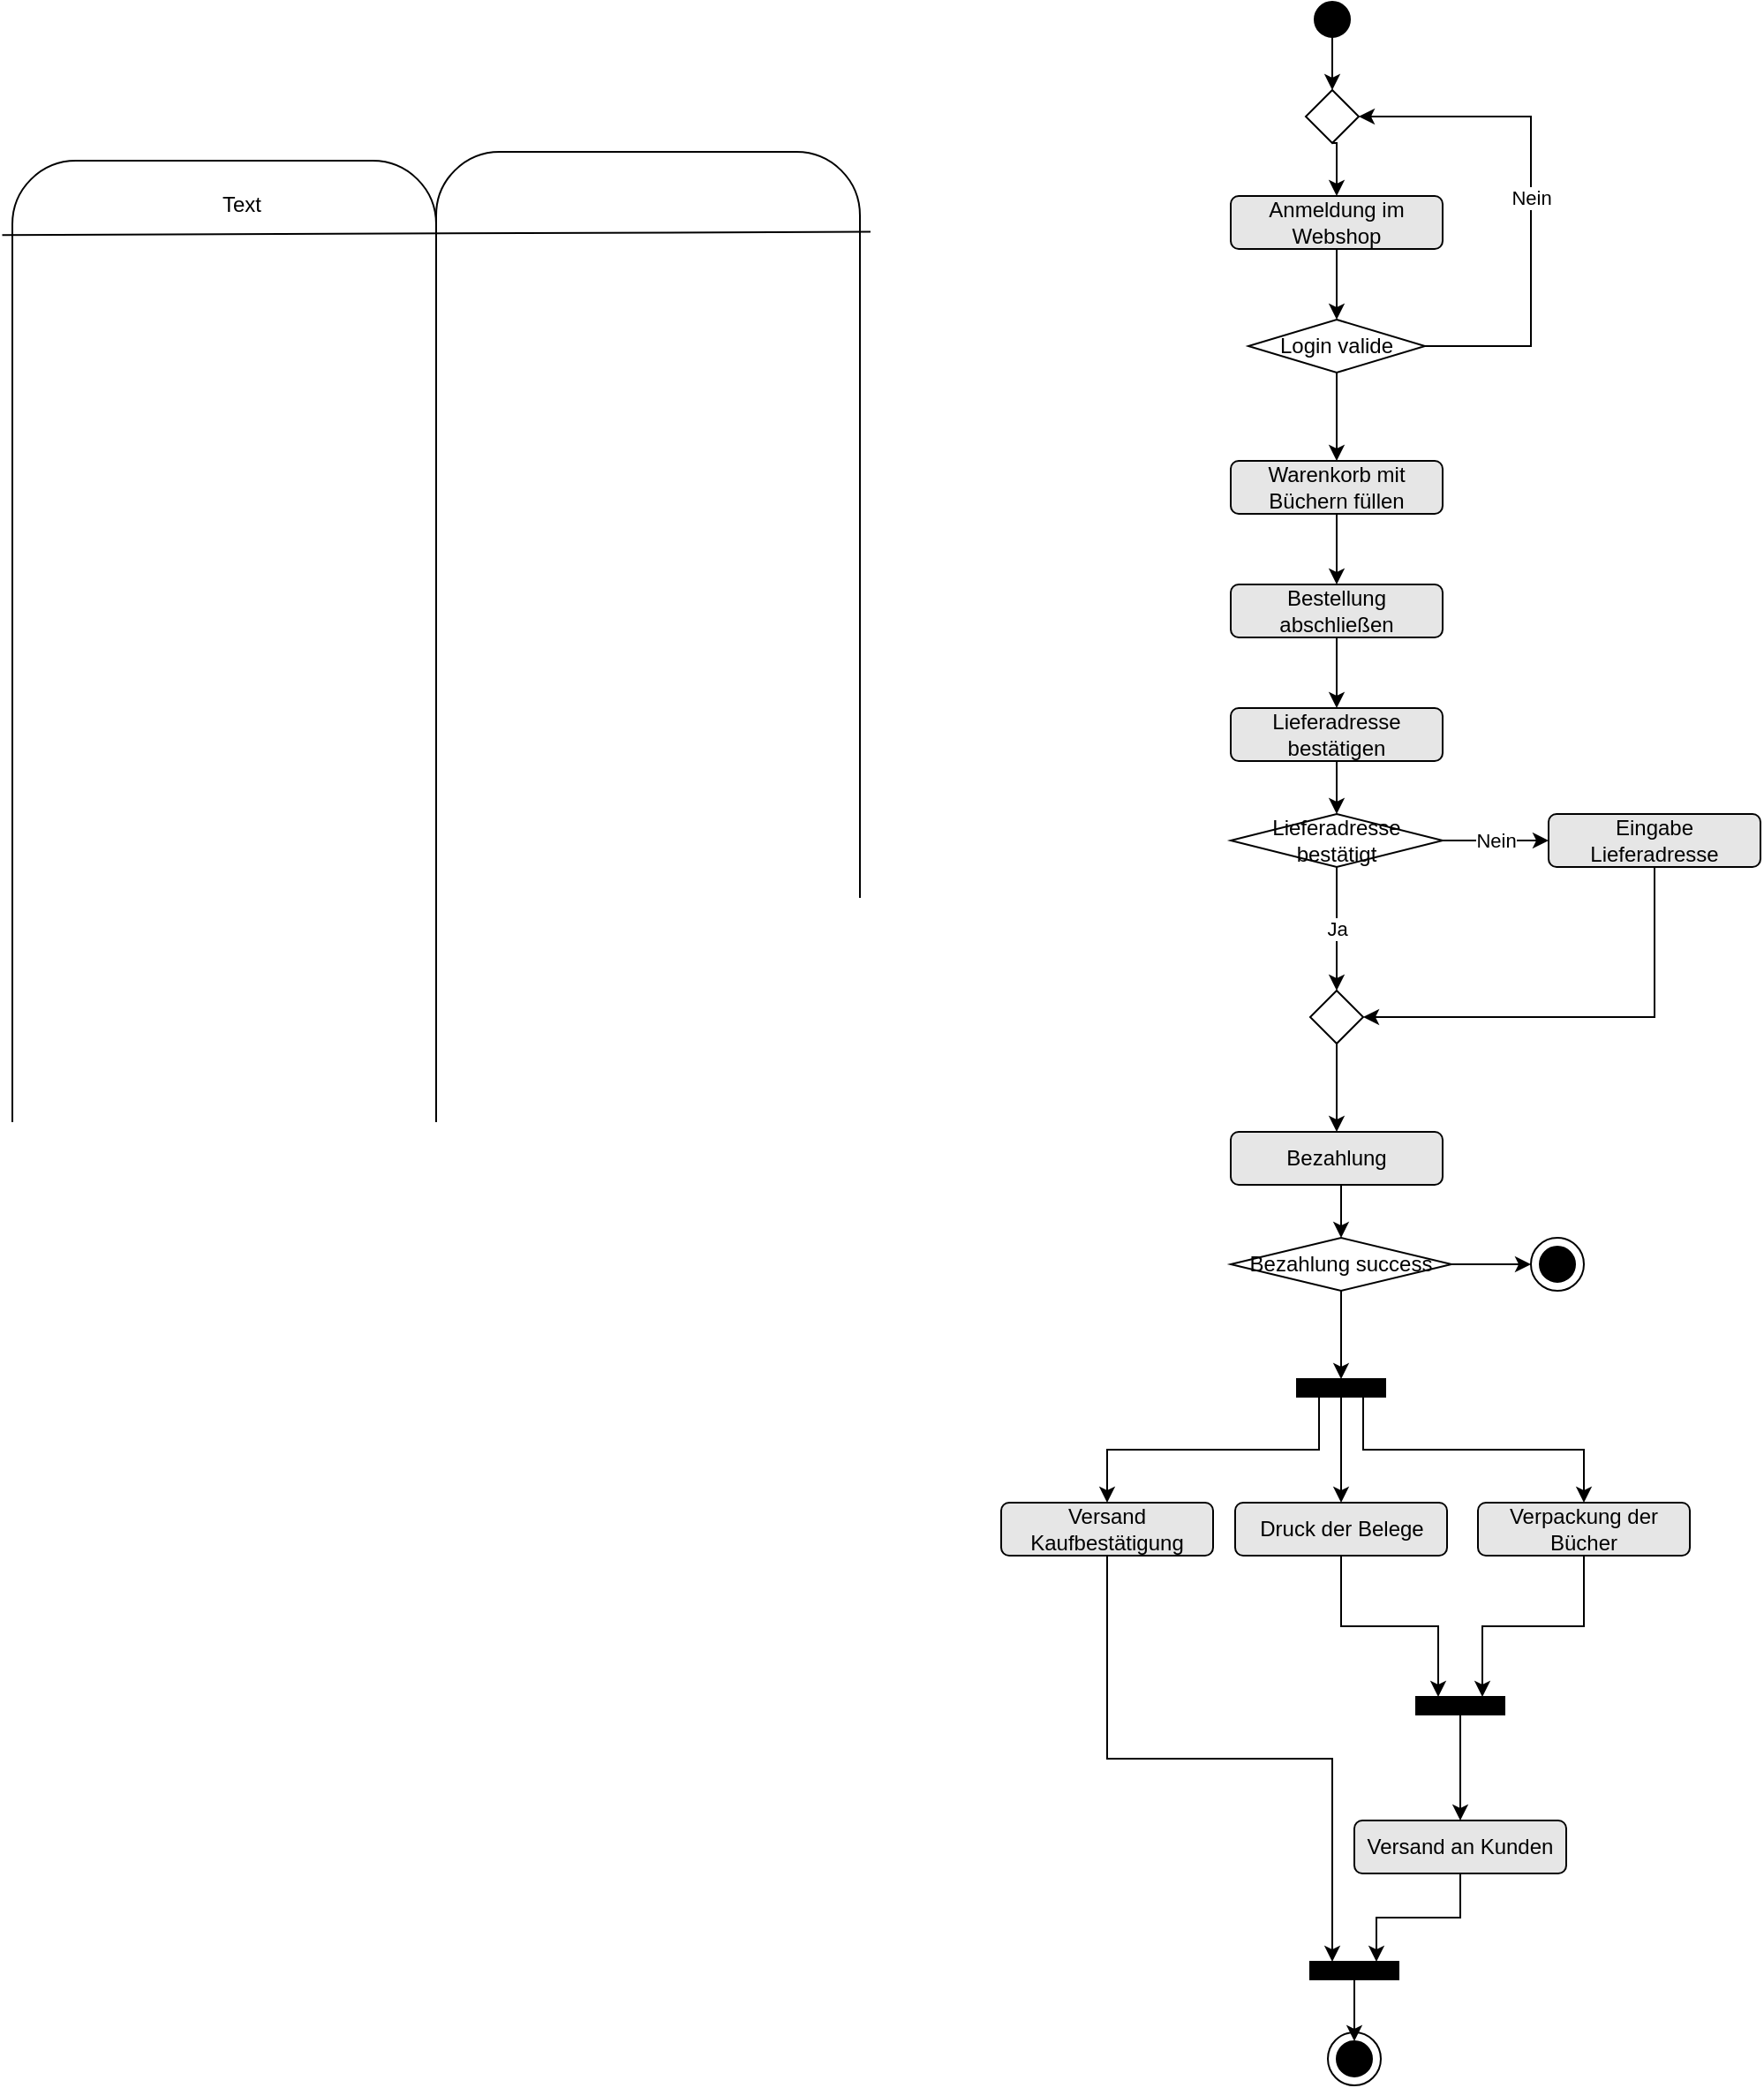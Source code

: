 <mxfile version="15.9.4" type="github">
  <diagram id="DCtgrbO0HgF35mY2hJrW" name="Page-1">
    <mxGraphModel dx="2404" dy="1023" grid="1" gridSize="10" guides="1" tooltips="1" connect="1" arrows="1" fold="1" page="1" pageScale="1" pageWidth="827" pageHeight="1169" math="0" shadow="0">
      <root>
        <mxCell id="0" />
        <mxCell id="1" parent="0" />
        <mxCell id="TEH80q_ylO1Ep914vpkJ-57" style="edgeStyle=orthogonalEdgeStyle;rounded=0;orthogonalLoop=1;jettySize=auto;html=1;exitX=0.5;exitY=1;exitDx=0;exitDy=0;entryX=0.5;entryY=0;entryDx=0;entryDy=0;" edge="1" parent="1" source="TEH80q_ylO1Ep914vpkJ-1" target="TEH80q_ylO1Ep914vpkJ-55">
          <mxGeometry relative="1" as="geometry" />
        </mxCell>
        <mxCell id="TEH80q_ylO1Ep914vpkJ-1" value="" style="ellipse;whiteSpace=wrap;html=1;fillColor=#000000;" vertex="1" parent="1">
          <mxGeometry x="147.5" y="130" width="20" height="20" as="geometry" />
        </mxCell>
        <mxCell id="TEH80q_ylO1Ep914vpkJ-7" style="edgeStyle=orthogonalEdgeStyle;rounded=0;orthogonalLoop=1;jettySize=auto;html=1;exitX=0.5;exitY=1;exitDx=0;exitDy=0;" edge="1" parent="1" source="TEH80q_ylO1Ep914vpkJ-2" target="TEH80q_ylO1Ep914vpkJ-3">
          <mxGeometry relative="1" as="geometry" />
        </mxCell>
        <mxCell id="TEH80q_ylO1Ep914vpkJ-2" value="Anmeldung im Webshop" style="rounded=1;whiteSpace=wrap;html=1;fillColor=#E6E6E6;gradientColor=none;strokeWidth=1;perimeterSpacing=0;glass=0;" vertex="1" parent="1">
          <mxGeometry x="100" y="240" width="120" height="30" as="geometry" />
        </mxCell>
        <mxCell id="TEH80q_ylO1Ep914vpkJ-6" value="Nein" style="edgeStyle=orthogonalEdgeStyle;rounded=0;orthogonalLoop=1;jettySize=auto;html=1;exitX=1;exitY=0.5;exitDx=0;exitDy=0;entryX=1;entryY=0.5;entryDx=0;entryDy=0;" edge="1" parent="1" source="TEH80q_ylO1Ep914vpkJ-3" target="TEH80q_ylO1Ep914vpkJ-55">
          <mxGeometry relative="1" as="geometry">
            <mxPoint x="315.0" y="325" as="targetPoint" />
            <Array as="points">
              <mxPoint x="270" y="325" />
              <mxPoint x="270" y="195" />
            </Array>
          </mxGeometry>
        </mxCell>
        <mxCell id="TEH80q_ylO1Ep914vpkJ-10" style="edgeStyle=orthogonalEdgeStyle;rounded=0;orthogonalLoop=1;jettySize=auto;html=1;exitX=0.5;exitY=1;exitDx=0;exitDy=0;" edge="1" parent="1" source="TEH80q_ylO1Ep914vpkJ-3" target="TEH80q_ylO1Ep914vpkJ-9">
          <mxGeometry relative="1" as="geometry" />
        </mxCell>
        <mxCell id="TEH80q_ylO1Ep914vpkJ-3" value="Login valide" style="rhombus;whiteSpace=wrap;html=1;" vertex="1" parent="1">
          <mxGeometry x="110" y="310" width="100" height="30" as="geometry" />
        </mxCell>
        <mxCell id="TEH80q_ylO1Ep914vpkJ-12" style="edgeStyle=orthogonalEdgeStyle;rounded=0;orthogonalLoop=1;jettySize=auto;html=1;exitX=0.5;exitY=1;exitDx=0;exitDy=0;entryX=0.5;entryY=0;entryDx=0;entryDy=0;" edge="1" parent="1" source="TEH80q_ylO1Ep914vpkJ-9" target="TEH80q_ylO1Ep914vpkJ-11">
          <mxGeometry relative="1" as="geometry" />
        </mxCell>
        <mxCell id="TEH80q_ylO1Ep914vpkJ-9" value="Warenkorb mit Büchern füllen" style="rounded=1;whiteSpace=wrap;html=1;fillColor=#E6E6E6;gradientColor=none;strokeWidth=1;perimeterSpacing=0;glass=0;" vertex="1" parent="1">
          <mxGeometry x="100" y="390" width="120" height="30" as="geometry" />
        </mxCell>
        <mxCell id="TEH80q_ylO1Ep914vpkJ-54" style="edgeStyle=orthogonalEdgeStyle;rounded=0;orthogonalLoop=1;jettySize=auto;html=1;exitX=0.5;exitY=1;exitDx=0;exitDy=0;entryX=0.5;entryY=0;entryDx=0;entryDy=0;" edge="1" parent="1" source="TEH80q_ylO1Ep914vpkJ-11" target="TEH80q_ylO1Ep914vpkJ-13">
          <mxGeometry relative="1" as="geometry" />
        </mxCell>
        <mxCell id="TEH80q_ylO1Ep914vpkJ-11" value="Bestellung abschließen" style="rounded=1;whiteSpace=wrap;html=1;fillColor=#E6E6E6;gradientColor=none;strokeWidth=1;perimeterSpacing=0;glass=0;" vertex="1" parent="1">
          <mxGeometry x="100" y="460" width="120" height="30" as="geometry" />
        </mxCell>
        <mxCell id="TEH80q_ylO1Ep914vpkJ-15" style="edgeStyle=orthogonalEdgeStyle;rounded=0;orthogonalLoop=1;jettySize=auto;html=1;exitX=0.5;exitY=1;exitDx=0;exitDy=0;entryX=0.5;entryY=0;entryDx=0;entryDy=0;" edge="1" parent="1" source="TEH80q_ylO1Ep914vpkJ-13" target="TEH80q_ylO1Ep914vpkJ-14">
          <mxGeometry relative="1" as="geometry" />
        </mxCell>
        <mxCell id="TEH80q_ylO1Ep914vpkJ-13" value="Lieferadresse bestätigen" style="rounded=1;whiteSpace=wrap;html=1;fillColor=#E6E6E6;gradientColor=none;strokeWidth=1;perimeterSpacing=0;glass=0;" vertex="1" parent="1">
          <mxGeometry x="100" y="530" width="120" height="30" as="geometry" />
        </mxCell>
        <mxCell id="TEH80q_ylO1Ep914vpkJ-17" value="Nein" style="edgeStyle=orthogonalEdgeStyle;rounded=0;orthogonalLoop=1;jettySize=auto;html=1;exitX=1;exitY=0.5;exitDx=0;exitDy=0;entryX=0;entryY=0.5;entryDx=0;entryDy=0;" edge="1" parent="1" source="TEH80q_ylO1Ep914vpkJ-14" target="TEH80q_ylO1Ep914vpkJ-16">
          <mxGeometry relative="1" as="geometry" />
        </mxCell>
        <mxCell id="TEH80q_ylO1Ep914vpkJ-19" value="Ja" style="edgeStyle=orthogonalEdgeStyle;rounded=0;orthogonalLoop=1;jettySize=auto;html=1;exitX=0.5;exitY=1;exitDx=0;exitDy=0;entryX=0.5;entryY=0;entryDx=0;entryDy=0;" edge="1" parent="1" source="TEH80q_ylO1Ep914vpkJ-14" target="TEH80q_ylO1Ep914vpkJ-18">
          <mxGeometry relative="1" as="geometry" />
        </mxCell>
        <mxCell id="TEH80q_ylO1Ep914vpkJ-14" value="Lieferadresse bestätigt" style="rhombus;whiteSpace=wrap;html=1;" vertex="1" parent="1">
          <mxGeometry x="100" y="590" width="120" height="30" as="geometry" />
        </mxCell>
        <mxCell id="TEH80q_ylO1Ep914vpkJ-20" style="edgeStyle=orthogonalEdgeStyle;rounded=0;orthogonalLoop=1;jettySize=auto;html=1;exitX=0.5;exitY=1;exitDx=0;exitDy=0;entryX=1;entryY=0.5;entryDx=0;entryDy=0;" edge="1" parent="1" source="TEH80q_ylO1Ep914vpkJ-16" target="TEH80q_ylO1Ep914vpkJ-18">
          <mxGeometry relative="1" as="geometry" />
        </mxCell>
        <mxCell id="TEH80q_ylO1Ep914vpkJ-16" value="Eingabe Lieferadresse" style="rounded=1;whiteSpace=wrap;html=1;fillColor=#E6E6E6;gradientColor=none;strokeWidth=1;perimeterSpacing=0;glass=0;" vertex="1" parent="1">
          <mxGeometry x="280" y="590" width="120" height="30" as="geometry" />
        </mxCell>
        <mxCell id="TEH80q_ylO1Ep914vpkJ-22" style="edgeStyle=orthogonalEdgeStyle;rounded=0;orthogonalLoop=1;jettySize=auto;html=1;exitX=0.5;exitY=1;exitDx=0;exitDy=0;" edge="1" parent="1" source="TEH80q_ylO1Ep914vpkJ-18" target="TEH80q_ylO1Ep914vpkJ-21">
          <mxGeometry relative="1" as="geometry" />
        </mxCell>
        <mxCell id="TEH80q_ylO1Ep914vpkJ-18" value="" style="rhombus;whiteSpace=wrap;html=1;" vertex="1" parent="1">
          <mxGeometry x="145" y="690" width="30" height="30" as="geometry" />
        </mxCell>
        <mxCell id="TEH80q_ylO1Ep914vpkJ-24" style="edgeStyle=orthogonalEdgeStyle;rounded=0;orthogonalLoop=1;jettySize=auto;html=1;exitX=0.5;exitY=1;exitDx=0;exitDy=0;entryX=0.5;entryY=0;entryDx=0;entryDy=0;" edge="1" parent="1" source="TEH80q_ylO1Ep914vpkJ-21" target="TEH80q_ylO1Ep914vpkJ-23">
          <mxGeometry relative="1" as="geometry" />
        </mxCell>
        <mxCell id="TEH80q_ylO1Ep914vpkJ-21" value="Bezahlung" style="rounded=1;whiteSpace=wrap;html=1;fillColor=#E6E6E6;gradientColor=none;strokeWidth=1;perimeterSpacing=0;glass=0;" vertex="1" parent="1">
          <mxGeometry x="100" y="770" width="120" height="30" as="geometry" />
        </mxCell>
        <mxCell id="TEH80q_ylO1Ep914vpkJ-27" style="edgeStyle=orthogonalEdgeStyle;rounded=0;orthogonalLoop=1;jettySize=auto;html=1;exitX=1;exitY=0.5;exitDx=0;exitDy=0;entryX=0;entryY=0.5;entryDx=0;entryDy=0;" edge="1" parent="1" source="TEH80q_ylO1Ep914vpkJ-23" target="TEH80q_ylO1Ep914vpkJ-25">
          <mxGeometry relative="1" as="geometry" />
        </mxCell>
        <mxCell id="TEH80q_ylO1Ep914vpkJ-29" style="edgeStyle=orthogonalEdgeStyle;rounded=0;orthogonalLoop=1;jettySize=auto;html=1;exitX=0.5;exitY=1;exitDx=0;exitDy=0;entryX=0;entryY=0.5;entryDx=0;entryDy=0;" edge="1" parent="1" source="TEH80q_ylO1Ep914vpkJ-23" target="TEH80q_ylO1Ep914vpkJ-28">
          <mxGeometry relative="1" as="geometry" />
        </mxCell>
        <mxCell id="TEH80q_ylO1Ep914vpkJ-23" value="Bezahlung success" style="rhombus;whiteSpace=wrap;html=1;" vertex="1" parent="1">
          <mxGeometry x="100" y="830" width="125" height="30" as="geometry" />
        </mxCell>
        <mxCell id="TEH80q_ylO1Ep914vpkJ-25" value="" style="ellipse;whiteSpace=wrap;html=1;rounded=1;shadow=0;glass=0;sketch=0;strokeWidth=1;" vertex="1" parent="1">
          <mxGeometry x="270" y="830" width="30" height="30" as="geometry" />
        </mxCell>
        <mxCell id="TEH80q_ylO1Ep914vpkJ-26" value="" style="ellipse;whiteSpace=wrap;html=1;fillColor=#000000;" vertex="1" parent="1">
          <mxGeometry x="275" y="835" width="20" height="20" as="geometry" />
        </mxCell>
        <mxCell id="TEH80q_ylO1Ep914vpkJ-46" style="edgeStyle=orthogonalEdgeStyle;rounded=0;orthogonalLoop=1;jettySize=auto;html=1;exitX=1;exitY=0.25;exitDx=0;exitDy=0;" edge="1" parent="1" source="TEH80q_ylO1Ep914vpkJ-28" target="TEH80q_ylO1Ep914vpkJ-33">
          <mxGeometry relative="1" as="geometry" />
        </mxCell>
        <mxCell id="TEH80q_ylO1Ep914vpkJ-48" style="edgeStyle=orthogonalEdgeStyle;rounded=0;orthogonalLoop=1;jettySize=auto;html=1;exitX=1;exitY=0.5;exitDx=0;exitDy=0;" edge="1" parent="1" source="TEH80q_ylO1Ep914vpkJ-28" target="TEH80q_ylO1Ep914vpkJ-32">
          <mxGeometry relative="1" as="geometry" />
        </mxCell>
        <mxCell id="TEH80q_ylO1Ep914vpkJ-49" style="edgeStyle=orthogonalEdgeStyle;rounded=0;orthogonalLoop=1;jettySize=auto;html=1;exitX=1;exitY=0.75;exitDx=0;exitDy=0;entryX=0.5;entryY=0;entryDx=0;entryDy=0;" edge="1" parent="1" source="TEH80q_ylO1Ep914vpkJ-28" target="TEH80q_ylO1Ep914vpkJ-31">
          <mxGeometry relative="1" as="geometry" />
        </mxCell>
        <mxCell id="TEH80q_ylO1Ep914vpkJ-28" value="" style="rounded=0;whiteSpace=wrap;html=1;fillColor=#000000;rotation=90;" vertex="1" parent="1">
          <mxGeometry x="157.5" y="890" width="10" height="50" as="geometry" />
        </mxCell>
        <mxCell id="TEH80q_ylO1Ep914vpkJ-44" style="edgeStyle=orthogonalEdgeStyle;rounded=0;orthogonalLoop=1;jettySize=auto;html=1;exitX=0.5;exitY=1;exitDx=0;exitDy=0;entryX=0;entryY=0.75;entryDx=0;entryDy=0;" edge="1" parent="1" source="TEH80q_ylO1Ep914vpkJ-31" target="TEH80q_ylO1Ep914vpkJ-42">
          <mxGeometry relative="1" as="geometry" />
        </mxCell>
        <mxCell id="TEH80q_ylO1Ep914vpkJ-31" value="Versand Kaufbestätigung" style="rounded=1;whiteSpace=wrap;html=1;fillColor=#E6E6E6;gradientColor=none;strokeWidth=1;perimeterSpacing=0;glass=0;" vertex="1" parent="1">
          <mxGeometry x="-30" y="980" width="120" height="30" as="geometry" />
        </mxCell>
        <mxCell id="TEH80q_ylO1Ep914vpkJ-35" style="edgeStyle=orthogonalEdgeStyle;rounded=0;orthogonalLoop=1;jettySize=auto;html=1;exitX=0.5;exitY=1;exitDx=0;exitDy=0;entryX=0;entryY=0.75;entryDx=0;entryDy=0;" edge="1" parent="1" source="TEH80q_ylO1Ep914vpkJ-32" target="TEH80q_ylO1Ep914vpkJ-34">
          <mxGeometry relative="1" as="geometry" />
        </mxCell>
        <mxCell id="TEH80q_ylO1Ep914vpkJ-32" value="Druck der Belege" style="rounded=1;whiteSpace=wrap;html=1;fillColor=#E6E6E6;gradientColor=none;strokeWidth=1;perimeterSpacing=0;glass=0;" vertex="1" parent="1">
          <mxGeometry x="102.5" y="980" width="120" height="30" as="geometry" />
        </mxCell>
        <mxCell id="TEH80q_ylO1Ep914vpkJ-36" style="edgeStyle=orthogonalEdgeStyle;rounded=0;orthogonalLoop=1;jettySize=auto;html=1;exitX=0.5;exitY=1;exitDx=0;exitDy=0;entryX=0;entryY=0.25;entryDx=0;entryDy=0;" edge="1" parent="1" source="TEH80q_ylO1Ep914vpkJ-33" target="TEH80q_ylO1Ep914vpkJ-34">
          <mxGeometry relative="1" as="geometry" />
        </mxCell>
        <mxCell id="TEH80q_ylO1Ep914vpkJ-33" value="Verpackung der Bücher" style="rounded=1;whiteSpace=wrap;html=1;fillColor=#E6E6E6;gradientColor=none;strokeWidth=1;perimeterSpacing=0;glass=0;" vertex="1" parent="1">
          <mxGeometry x="240" y="980" width="120" height="30" as="geometry" />
        </mxCell>
        <mxCell id="TEH80q_ylO1Ep914vpkJ-38" style="edgeStyle=orthogonalEdgeStyle;rounded=0;orthogonalLoop=1;jettySize=auto;html=1;exitX=1;exitY=0.5;exitDx=0;exitDy=0;entryX=0.5;entryY=0;entryDx=0;entryDy=0;" edge="1" parent="1" source="TEH80q_ylO1Ep914vpkJ-34" target="TEH80q_ylO1Ep914vpkJ-37">
          <mxGeometry relative="1" as="geometry" />
        </mxCell>
        <mxCell id="TEH80q_ylO1Ep914vpkJ-34" value="" style="rounded=0;whiteSpace=wrap;html=1;fillColor=#000000;rotation=90;" vertex="1" parent="1">
          <mxGeometry x="225" y="1070" width="10" height="50" as="geometry" />
        </mxCell>
        <mxCell id="TEH80q_ylO1Ep914vpkJ-43" style="edgeStyle=orthogonalEdgeStyle;rounded=0;orthogonalLoop=1;jettySize=auto;html=1;exitX=0.5;exitY=1;exitDx=0;exitDy=0;entryX=0;entryY=0.25;entryDx=0;entryDy=0;" edge="1" parent="1" source="TEH80q_ylO1Ep914vpkJ-37" target="TEH80q_ylO1Ep914vpkJ-42">
          <mxGeometry relative="1" as="geometry" />
        </mxCell>
        <mxCell id="TEH80q_ylO1Ep914vpkJ-37" value="Versand an Kunden" style="rounded=1;whiteSpace=wrap;html=1;fillColor=#E6E6E6;gradientColor=none;strokeWidth=1;perimeterSpacing=0;glass=0;" vertex="1" parent="1">
          <mxGeometry x="170" y="1160" width="120" height="30" as="geometry" />
        </mxCell>
        <mxCell id="TEH80q_ylO1Ep914vpkJ-40" value="" style="ellipse;whiteSpace=wrap;html=1;rounded=1;shadow=0;glass=0;sketch=0;strokeWidth=1;" vertex="1" parent="1">
          <mxGeometry x="155" y="1280" width="30" height="30" as="geometry" />
        </mxCell>
        <mxCell id="TEH80q_ylO1Ep914vpkJ-41" value="" style="ellipse;whiteSpace=wrap;html=1;fillColor=#000000;" vertex="1" parent="1">
          <mxGeometry x="160" y="1285" width="20" height="20" as="geometry" />
        </mxCell>
        <mxCell id="TEH80q_ylO1Ep914vpkJ-45" style="edgeStyle=orthogonalEdgeStyle;rounded=0;orthogonalLoop=1;jettySize=auto;html=1;exitX=1;exitY=0.5;exitDx=0;exitDy=0;entryX=0.5;entryY=0;entryDx=0;entryDy=0;" edge="1" parent="1" source="TEH80q_ylO1Ep914vpkJ-42" target="TEH80q_ylO1Ep914vpkJ-41">
          <mxGeometry relative="1" as="geometry" />
        </mxCell>
        <mxCell id="TEH80q_ylO1Ep914vpkJ-42" value="" style="rounded=0;whiteSpace=wrap;html=1;fillColor=#000000;rotation=90;" vertex="1" parent="1">
          <mxGeometry x="165" y="1220" width="10" height="50" as="geometry" />
        </mxCell>
        <mxCell id="TEH80q_ylO1Ep914vpkJ-50" value="" style="rounded=1;whiteSpace=wrap;html=1;" vertex="1" parent="1">
          <mxGeometry x="-590" y="220" width="240" height="620" as="geometry" />
        </mxCell>
        <mxCell id="TEH80q_ylO1Ep914vpkJ-52" value="" style="rounded=1;whiteSpace=wrap;html=1;" vertex="1" parent="1">
          <mxGeometry x="-350" y="215" width="240" height="620" as="geometry" />
        </mxCell>
        <mxCell id="TEH80q_ylO1Ep914vpkJ-51" value="" style="endArrow=none;html=1;rounded=0;exitX=-0.024;exitY=0.068;exitDx=0;exitDy=0;exitPerimeter=0;entryX=1.025;entryY=0.073;entryDx=0;entryDy=0;entryPerimeter=0;" edge="1" parent="1" source="TEH80q_ylO1Ep914vpkJ-50" target="TEH80q_ylO1Ep914vpkJ-52">
          <mxGeometry width="50" height="50" relative="1" as="geometry">
            <mxPoint x="-240" y="500" as="sourcePoint" />
            <mxPoint x="-280" y="262" as="targetPoint" />
          </mxGeometry>
        </mxCell>
        <mxCell id="TEH80q_ylO1Ep914vpkJ-53" value="Text" style="text;html=1;strokeColor=none;fillColor=none;align=center;verticalAlign=middle;whiteSpace=wrap;rounded=0;" vertex="1" parent="1">
          <mxGeometry x="-490" y="230" width="60" height="30" as="geometry" />
        </mxCell>
        <mxCell id="TEH80q_ylO1Ep914vpkJ-58" style="edgeStyle=orthogonalEdgeStyle;rounded=0;orthogonalLoop=1;jettySize=auto;html=1;exitX=0.5;exitY=1;exitDx=0;exitDy=0;entryX=0.5;entryY=0;entryDx=0;entryDy=0;" edge="1" parent="1" source="TEH80q_ylO1Ep914vpkJ-55" target="TEH80q_ylO1Ep914vpkJ-2">
          <mxGeometry relative="1" as="geometry" />
        </mxCell>
        <mxCell id="TEH80q_ylO1Ep914vpkJ-55" value="" style="rhombus;whiteSpace=wrap;html=1;" vertex="1" parent="1">
          <mxGeometry x="142.5" y="180" width="30" height="30" as="geometry" />
        </mxCell>
      </root>
    </mxGraphModel>
  </diagram>
</mxfile>
